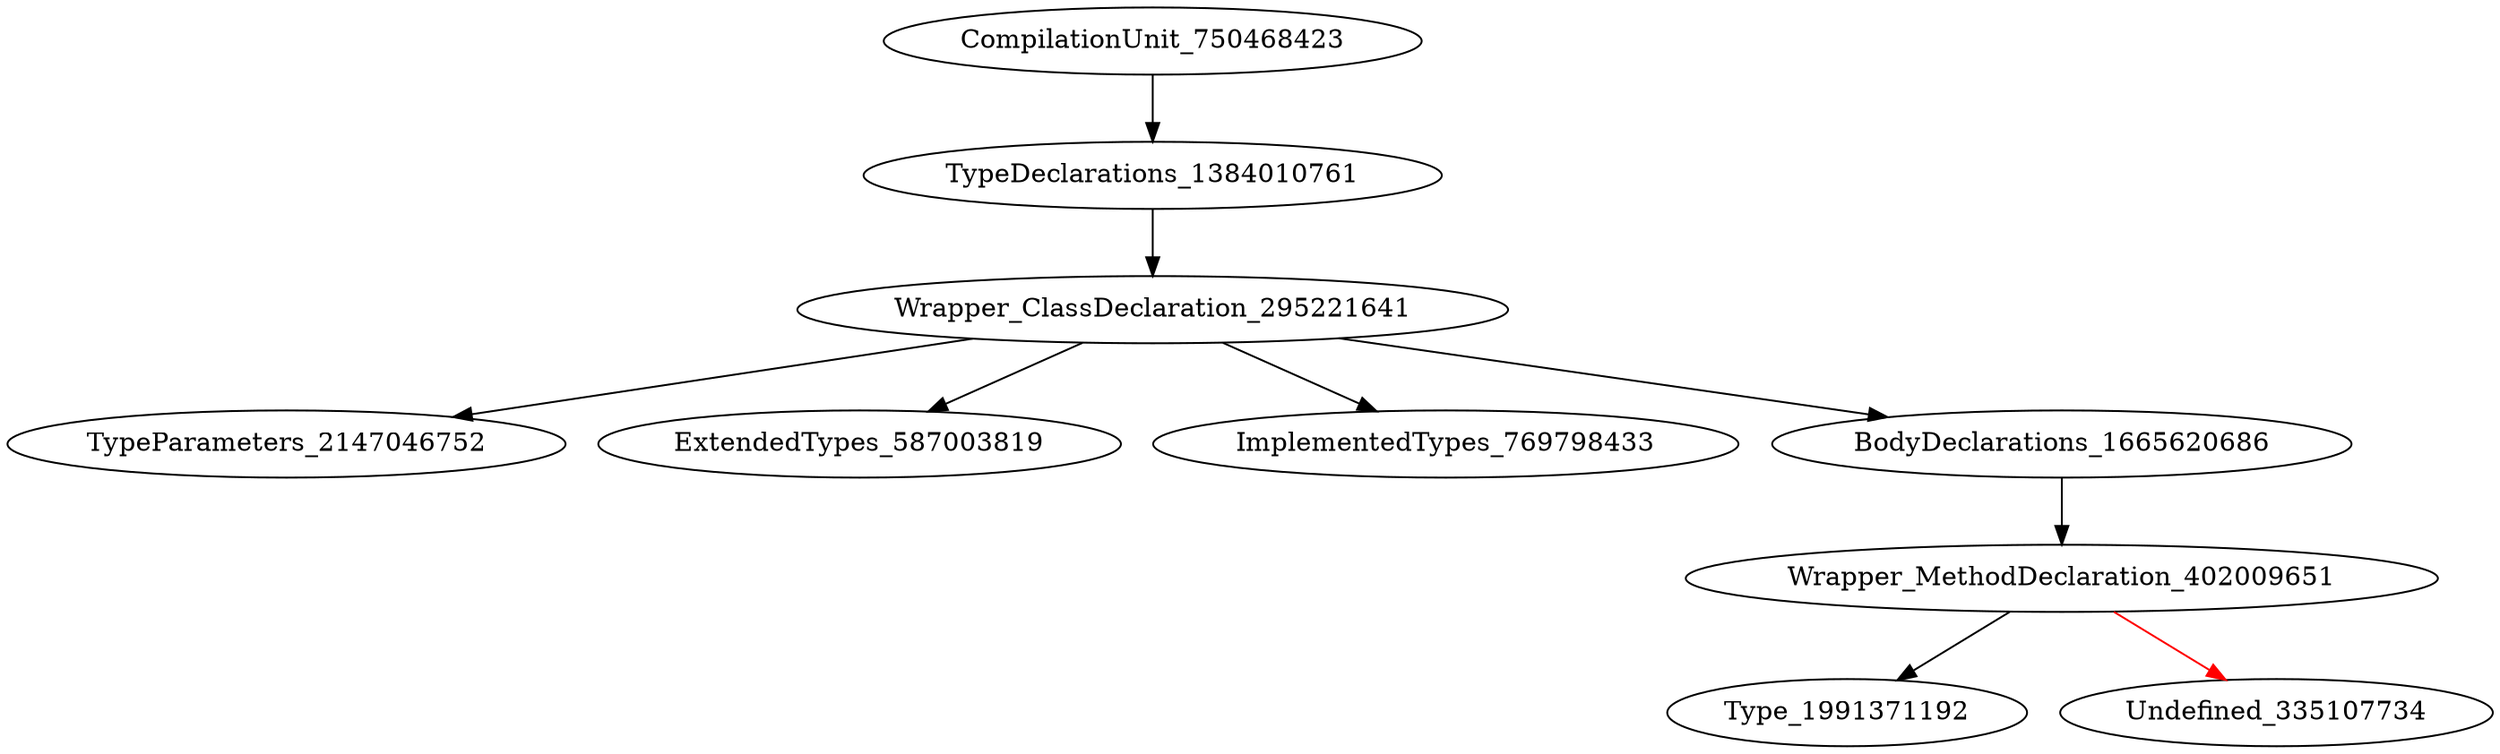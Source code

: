 digraph {
CompilationUnit_750468423 -> TypeDeclarations_1384010761
TypeDeclarations_1384010761 -> Wrapper_ClassDeclaration_295221641
Wrapper_ClassDeclaration_295221641 -> TypeParameters_2147046752
Wrapper_ClassDeclaration_295221641 -> ExtendedTypes_587003819
Wrapper_ClassDeclaration_295221641 -> ImplementedTypes_769798433
Wrapper_ClassDeclaration_295221641 -> BodyDeclarations_1665620686
BodyDeclarations_1665620686 -> Wrapper_MethodDeclaration_402009651
Wrapper_MethodDeclaration_402009651 -> Type_1991371192
Wrapper_MethodDeclaration_402009651 -> Undefined_335107734 [color = red] 
}